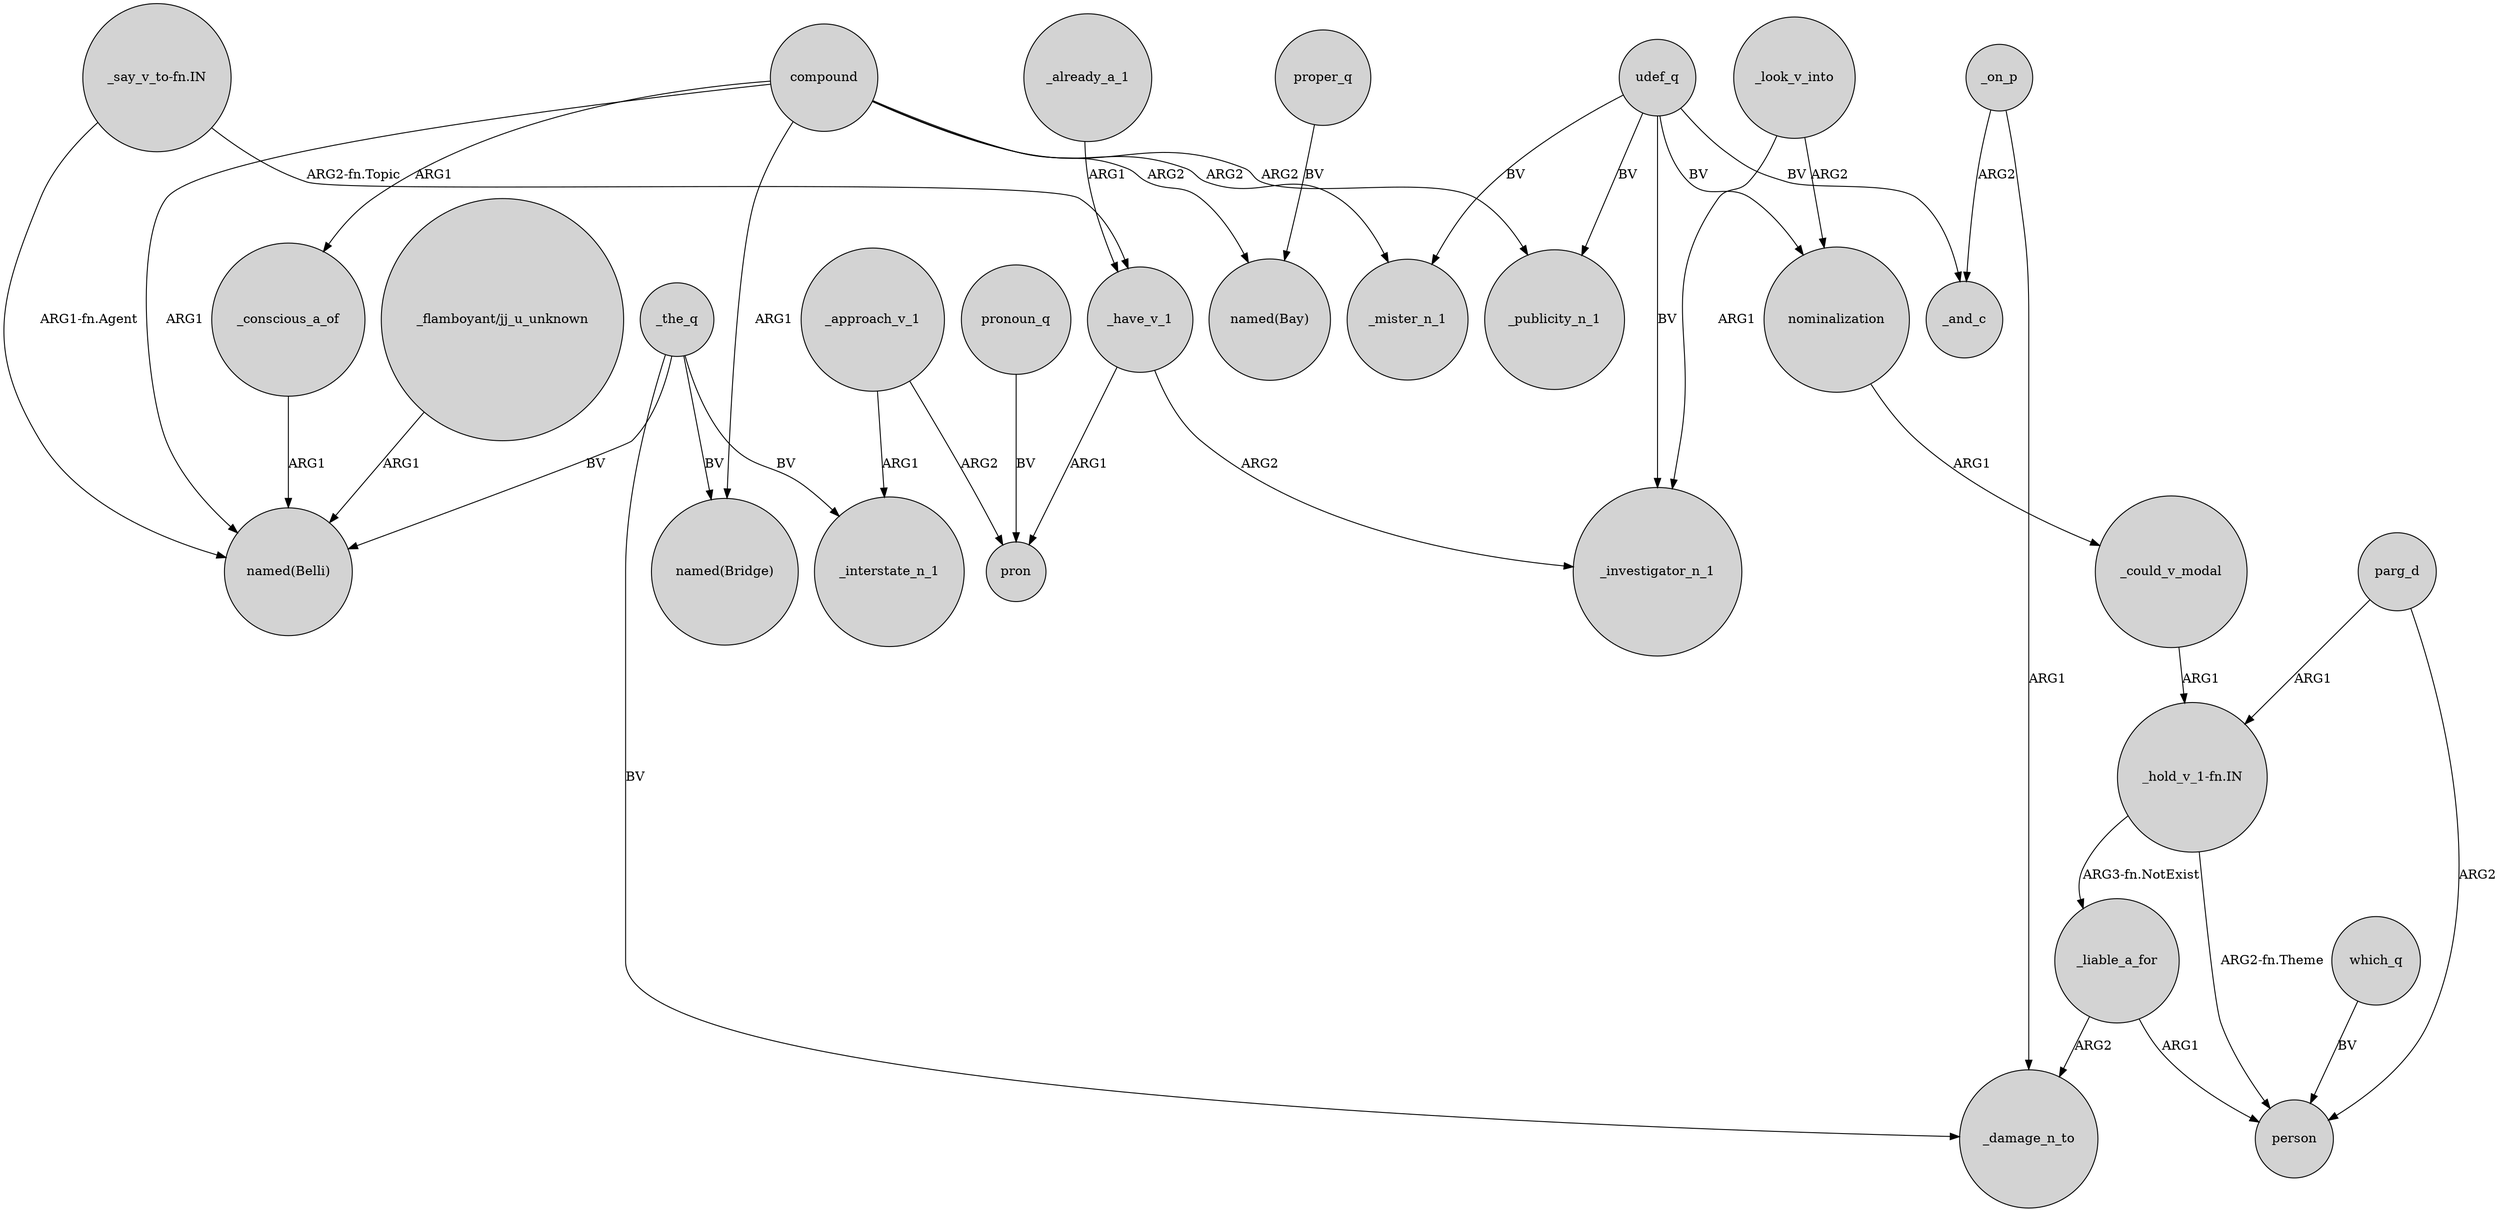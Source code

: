 digraph {
	node [shape=circle style=filled]
	"_say_v_to-fn.IN" -> "named(Belli)" [label="ARG1-fn.Agent"]
	_the_q -> _interstate_n_1 [label=BV]
	proper_q -> "named(Bay)" [label=BV]
	compound -> _publicity_n_1 [label=ARG2]
	compound -> _mister_n_1 [label=ARG2]
	udef_q -> _publicity_n_1 [label=BV]
	_look_v_into -> nominalization [label=ARG2]
	udef_q -> _mister_n_1 [label=BV]
	_have_v_1 -> pron [label=ARG1]
	"_hold_v_1-fn.IN" -> _liable_a_for [label="ARG3-fn.NotExist"]
	_liable_a_for -> person [label=ARG1]
	_have_v_1 -> _investigator_n_1 [label=ARG2]
	"_say_v_to-fn.IN" -> _have_v_1 [label="ARG2-fn.Topic"]
	_the_q -> "named(Belli)" [label=BV]
	_could_v_modal -> "_hold_v_1-fn.IN" [label=ARG1]
	pronoun_q -> pron [label=BV]
	which_q -> person [label=BV]
	"_hold_v_1-fn.IN" -> person [label="ARG2-fn.Theme"]
	parg_d -> person [label=ARG2]
	_approach_v_1 -> _interstate_n_1 [label=ARG1]
	parg_d -> "_hold_v_1-fn.IN" [label=ARG1]
	compound -> _conscious_a_of [label=ARG1]
	_approach_v_1 -> pron [label=ARG2]
	"_flamboyant/jj_u_unknown" -> "named(Belli)" [label=ARG1]
	udef_q -> nominalization [label=BV]
	compound -> "named(Bridge)" [label=ARG1]
	compound -> "named(Bay)" [label=ARG2]
	nominalization -> _could_v_modal [label=ARG1]
	_on_p -> _and_c [label=ARG2]
	_already_a_1 -> _have_v_1 [label=ARG1]
	udef_q -> _investigator_n_1 [label=BV]
	_look_v_into -> _investigator_n_1 [label=ARG1]
	_the_q -> _damage_n_to [label=BV]
	_conscious_a_of -> "named(Belli)" [label=ARG1]
	compound -> "named(Belli)" [label=ARG1]
	udef_q -> _and_c [label=BV]
	_the_q -> "named(Bridge)" [label=BV]
	_liable_a_for -> _damage_n_to [label=ARG2]
	_on_p -> _damage_n_to [label=ARG1]
}
